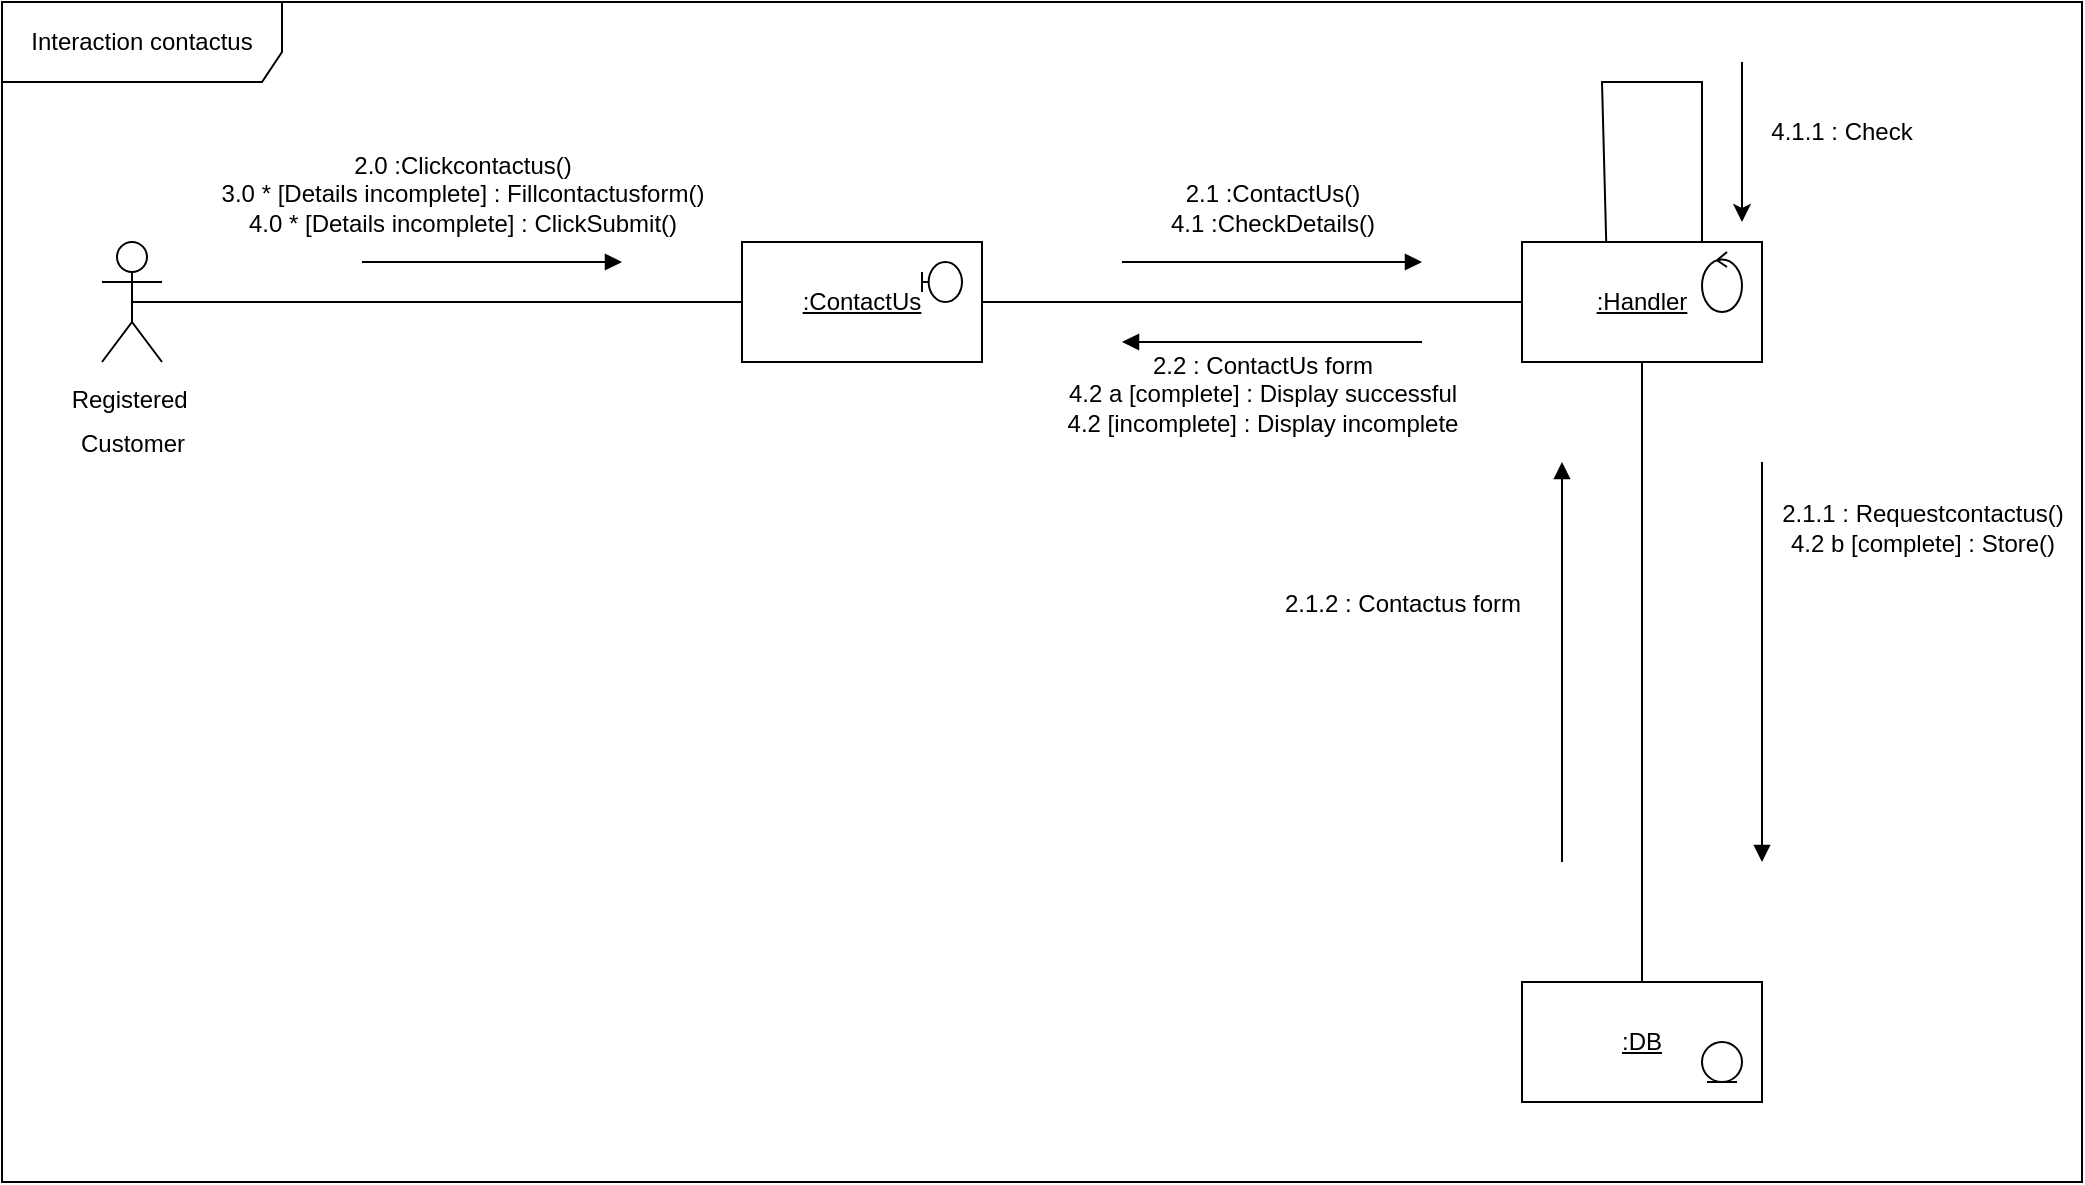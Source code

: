 <mxfile version="20.4.1" type="device"><diagram id="ua0_UQVhWelaFYxZX9_c" name="Page-1"><mxGraphModel dx="1839" dy="1589" grid="1" gridSize="10" guides="1" tooltips="1" connect="1" arrows="1" fold="1" page="1" pageScale="1" pageWidth="850" pageHeight="1100" math="0" shadow="0"><root><mxCell id="0"/><mxCell id="1" parent="0"/><mxCell id="dMxRQXhfmyQEFru0Jun1-53" value="&lt;font style=&quot;font-size: 12px;&quot;&gt;Registered&amp;nbsp;&lt;br&gt;Customer&lt;/font&gt;" style="shape=umlActor;verticalLabelPosition=bottom;verticalAlign=top;html=1;fontSize=18;" parent="1" vertex="1"><mxGeometry x="30" y="-870" width="30" height="60" as="geometry"/></mxCell><mxCell id="dMxRQXhfmyQEFru0Jun1-54" value="&lt;u&gt;:ContactUs&lt;/u&gt;" style="rounded=0;whiteSpace=wrap;html=1;fontSize=12;" parent="1" vertex="1"><mxGeometry x="350" y="-870" width="120" height="60" as="geometry"/></mxCell><mxCell id="dMxRQXhfmyQEFru0Jun1-56" value="&lt;u&gt;:Handler&lt;/u&gt;" style="rounded=0;whiteSpace=wrap;html=1;fontSize=12;" parent="1" vertex="1"><mxGeometry x="740" y="-870" width="120" height="60" as="geometry"/></mxCell><mxCell id="dMxRQXhfmyQEFru0Jun1-57" value="&lt;u&gt;:DB&lt;/u&gt;" style="rounded=0;whiteSpace=wrap;html=1;fontSize=12;" parent="1" vertex="1"><mxGeometry x="740" y="-500" width="120" height="60" as="geometry"/></mxCell><mxCell id="dMxRQXhfmyQEFru0Jun1-59" value="" style="endArrow=none;html=1;rounded=0;fontSize=12;exitX=0.5;exitY=0.5;exitDx=0;exitDy=0;exitPerimeter=0;entryX=0;entryY=0.5;entryDx=0;entryDy=0;" parent="1" source="dMxRQXhfmyQEFru0Jun1-53" target="dMxRQXhfmyQEFru0Jun1-54" edge="1"><mxGeometry width="50" height="50" relative="1" as="geometry"><mxPoint x="300" y="-740" as="sourcePoint"/><mxPoint x="350" y="-790" as="targetPoint"/></mxGeometry></mxCell><mxCell id="dMxRQXhfmyQEFru0Jun1-60" value="" style="endArrow=none;html=1;rounded=0;fontSize=12;entryX=0;entryY=0.5;entryDx=0;entryDy=0;exitX=1;exitY=0.5;exitDx=0;exitDy=0;" parent="1" source="dMxRQXhfmyQEFru0Jun1-54" target="dMxRQXhfmyQEFru0Jun1-56" edge="1"><mxGeometry width="50" height="50" relative="1" as="geometry"><mxPoint x="300" y="-740" as="sourcePoint"/><mxPoint x="350" y="-790" as="targetPoint"/></mxGeometry></mxCell><mxCell id="dMxRQXhfmyQEFru0Jun1-61" value="" style="endArrow=none;html=1;rounded=0;fontSize=12;entryX=0.5;entryY=1;entryDx=0;entryDy=0;exitX=0.5;exitY=0;exitDx=0;exitDy=0;" parent="1" source="dMxRQXhfmyQEFru0Jun1-57" target="dMxRQXhfmyQEFru0Jun1-56" edge="1"><mxGeometry width="50" height="50" relative="1" as="geometry"><mxPoint x="750" y="-630" as="sourcePoint"/><mxPoint x="800" y="-680" as="targetPoint"/></mxGeometry></mxCell><mxCell id="dMxRQXhfmyQEFru0Jun1-62" value="" style="shape=umlBoundary;whiteSpace=wrap;html=1;fontSize=12;" parent="1" vertex="1"><mxGeometry x="440" y="-860" width="20" height="20" as="geometry"/></mxCell><mxCell id="dMxRQXhfmyQEFru0Jun1-63" value="" style="ellipse;shape=umlControl;whiteSpace=wrap;html=1;fontSize=12;" parent="1" vertex="1"><mxGeometry x="830" y="-865" width="20" height="30" as="geometry"/></mxCell><mxCell id="dMxRQXhfmyQEFru0Jun1-64" value="" style="ellipse;shape=umlEntity;whiteSpace=wrap;html=1;fontSize=12;" parent="1" vertex="1"><mxGeometry x="830" y="-470" width="20" height="20" as="geometry"/></mxCell><mxCell id="dMxRQXhfmyQEFru0Jun1-65" value="2.0 :Clickcontactus()&lt;br&gt;3.0 * [Details incomplete] : Fillcontactusform()&lt;br&gt;4.0 * [Details incomplete] : ClickSubmit()" style="html=1;verticalAlign=bottom;endArrow=block;rounded=0;fontSize=12;" parent="1" edge="1"><mxGeometry x="-0.231" y="10" width="80" relative="1" as="geometry"><mxPoint x="160" y="-860" as="sourcePoint"/><mxPoint x="290" y="-860" as="targetPoint"/><mxPoint as="offset"/></mxGeometry></mxCell><mxCell id="dMxRQXhfmyQEFru0Jun1-66" value="2.1 :ContactUs()&lt;br&gt;4.1 :CheckDetails()" style="html=1;verticalAlign=bottom;endArrow=block;rounded=0;fontSize=12;" parent="1" edge="1"><mxGeometry y="10" width="80" relative="1" as="geometry"><mxPoint x="540" y="-860" as="sourcePoint"/><mxPoint x="690" y="-860" as="targetPoint"/><mxPoint as="offset"/></mxGeometry></mxCell><mxCell id="dMxRQXhfmyQEFru0Jun1-67" value="2.1.1 : Requestcontactus()&lt;br&gt;4.2 b [complete] : Store()" style="html=1;verticalAlign=bottom;endArrow=block;rounded=0;fontSize=12;" parent="1" edge="1"><mxGeometry x="-0.5" y="80" width="80" relative="1" as="geometry"><mxPoint x="860" y="-760" as="sourcePoint"/><mxPoint x="860" y="-560" as="targetPoint"/><mxPoint as="offset"/></mxGeometry></mxCell><mxCell id="dMxRQXhfmyQEFru0Jun1-68" value="2.1.2 : Contactus form" style="html=1;verticalAlign=bottom;endArrow=block;rounded=0;fontSize=12;" parent="1" edge="1"><mxGeometry x="0.2" y="80" width="80" relative="1" as="geometry"><mxPoint x="760" y="-560" as="sourcePoint"/><mxPoint x="760" y="-760" as="targetPoint"/><mxPoint as="offset"/></mxGeometry></mxCell><mxCell id="dMxRQXhfmyQEFru0Jun1-69" value="2.2 : ContactUs form&lt;br&gt;4.2 a [complete] : Display successful&lt;br&gt;4.2 [incomplete] : Display incomplete" style="html=1;verticalAlign=bottom;endArrow=block;rounded=0;fontSize=12;" parent="1" edge="1"><mxGeometry x="0.067" y="50" width="80" relative="1" as="geometry"><mxPoint x="690" y="-820" as="sourcePoint"/><mxPoint x="540" y="-820" as="targetPoint"/><mxPoint as="offset"/></mxGeometry></mxCell><mxCell id="dMxRQXhfmyQEFru0Jun1-70" value="" style="endArrow=none;html=1;rounded=0;fontSize=12;entryX=0.351;entryY=0.007;entryDx=0;entryDy=0;entryPerimeter=0;exitX=0.75;exitY=0;exitDx=0;exitDy=0;" parent="1" source="dMxRQXhfmyQEFru0Jun1-56" target="dMxRQXhfmyQEFru0Jun1-56" edge="1"><mxGeometry width="50" height="50" relative="1" as="geometry"><mxPoint x="580" y="-680" as="sourcePoint"/><mxPoint x="630" y="-730" as="targetPoint"/><Array as="points"><mxPoint x="830" y="-950"/><mxPoint x="780" y="-950"/></Array></mxGeometry></mxCell><mxCell id="dMxRQXhfmyQEFru0Jun1-71" value="" style="endArrow=classic;html=1;rounded=0;fontSize=12;" parent="1" edge="1"><mxGeometry width="50" height="50" relative="1" as="geometry"><mxPoint x="850" y="-960" as="sourcePoint"/><mxPoint x="850" y="-880" as="targetPoint"/></mxGeometry></mxCell><mxCell id="dMxRQXhfmyQEFru0Jun1-72" value="4.1.1 : Check" style="text;html=1;strokeColor=none;fillColor=none;align=center;verticalAlign=middle;whiteSpace=wrap;rounded=0;fontSize=12;" parent="1" vertex="1"><mxGeometry x="830" y="-940" width="140" height="30" as="geometry"/></mxCell><mxCell id="apuiOqcrHg7Fyo--3SM1-2" value="Interaction contactus" style="shape=umlFrame;whiteSpace=wrap;html=1;fontSize=12;width=140;height=40;" vertex="1" parent="1"><mxGeometry x="-20" y="-990" width="1040" height="590" as="geometry"/></mxCell></root></mxGraphModel></diagram></mxfile>